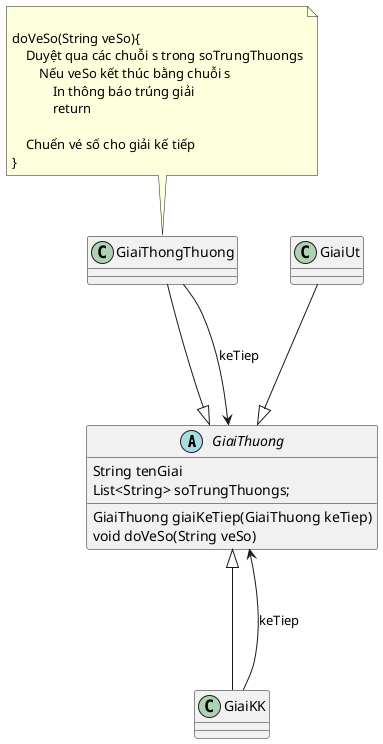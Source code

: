 @startuml
'https://plantuml.com/class-diagram

abstract class GiaiThuong{
    String tenGiai
    List<String> soTrungThuongs;

    GiaiThuong giaiKeTiep(GiaiThuong keTiep)
    void doVeSo(String veSo)
}


class GiaiThongThuong

class GiaiUt

GiaiThongThuong ---|> GiaiThuong
GiaiThongThuong ---> GiaiThuong : keTiep

GiaiUt ---|> GiaiThuong

note top of GiaiThongThuong

    doVeSo(String veSo){
        Duyệt qua các chuỗi s trong soTrungThuongs
            Nếu veSo kết thúc bằng chuỗi s
                In thông báo trúng giải
                return

        Chuển vé số cho giải kế tiếp
    }
end note

GiaiThuong <|-- GiaiKK

GiaiKK ---> GiaiThuong : keTiep

@enduml